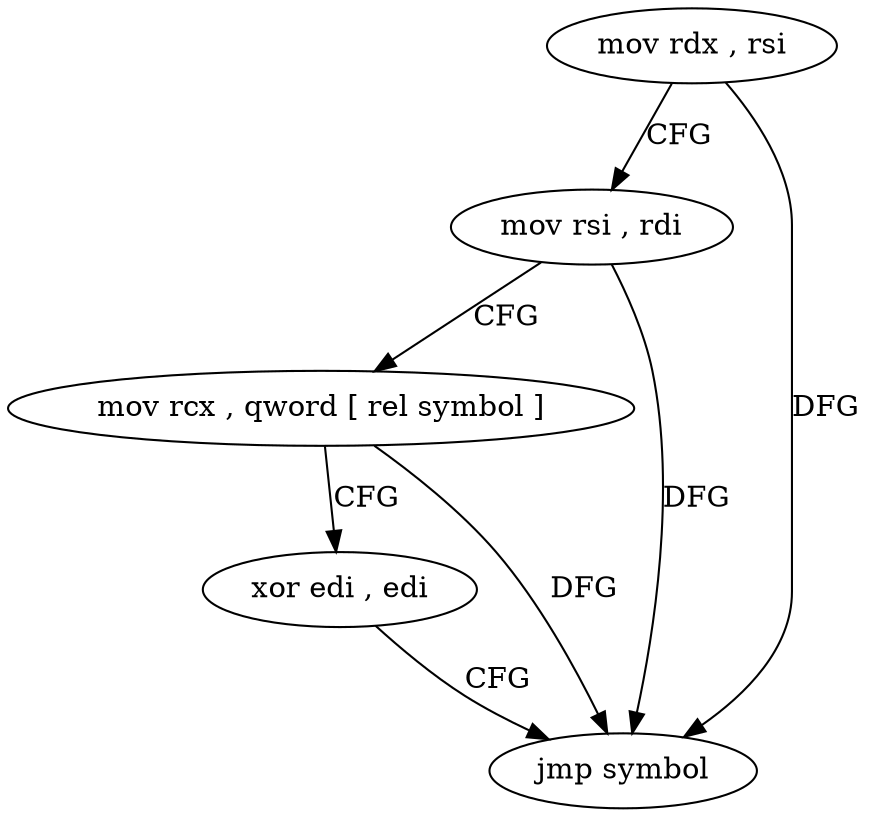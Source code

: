 digraph "func" {
"216896" [label = "mov rdx , rsi" ]
"216899" [label = "mov rsi , rdi" ]
"216902" [label = "mov rcx , qword [ rel symbol ]" ]
"216909" [label = "xor edi , edi" ]
"216911" [label = "jmp symbol" ]
"216896" -> "216899" [ label = "CFG" ]
"216896" -> "216911" [ label = "DFG" ]
"216899" -> "216902" [ label = "CFG" ]
"216899" -> "216911" [ label = "DFG" ]
"216902" -> "216909" [ label = "CFG" ]
"216902" -> "216911" [ label = "DFG" ]
"216909" -> "216911" [ label = "CFG" ]
}
